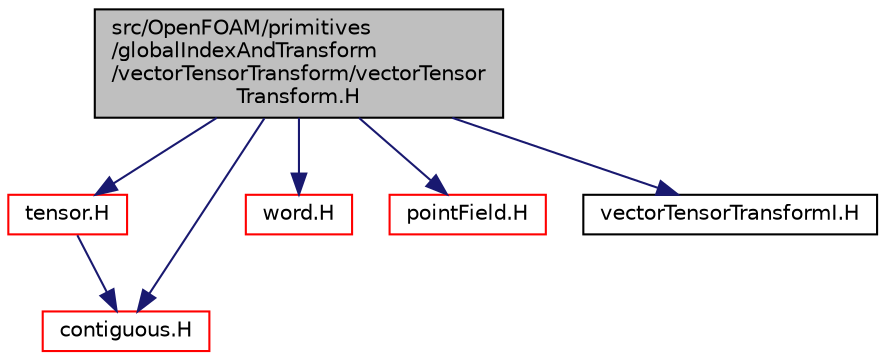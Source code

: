 digraph "src/OpenFOAM/primitives/globalIndexAndTransform/vectorTensorTransform/vectorTensorTransform.H"
{
  bgcolor="transparent";
  edge [fontname="Helvetica",fontsize="10",labelfontname="Helvetica",labelfontsize="10"];
  node [fontname="Helvetica",fontsize="10",shape=record];
  Node1 [label="src/OpenFOAM/primitives\l/globalIndexAndTransform\l/vectorTensorTransform/vectorTensor\lTransform.H",height=0.2,width=0.4,color="black", fillcolor="grey75", style="filled", fontcolor="black"];
  Node1 -> Node2 [color="midnightblue",fontsize="10",style="solid",fontname="Helvetica"];
  Node2 [label="tensor.H",height=0.2,width=0.4,color="red",URL="$a09042.html"];
  Node2 -> Node3 [color="midnightblue",fontsize="10",style="solid",fontname="Helvetica"];
  Node3 [label="contiguous.H",height=0.2,width=0.4,color="red",URL="$a08842.html",tooltip="Template function to specify if the data of a type are contiguous. "];
  Node1 -> Node4 [color="midnightblue",fontsize="10",style="solid",fontname="Helvetica"];
  Node4 [label="word.H",height=0.2,width=0.4,color="red",URL="$a09008.html"];
  Node1 -> Node3 [color="midnightblue",fontsize="10",style="solid",fontname="Helvetica"];
  Node1 -> Node5 [color="midnightblue",fontsize="10",style="solid",fontname="Helvetica"];
  Node5 [label="pointField.H",height=0.2,width=0.4,color="red",URL="$a08801.html"];
  Node1 -> Node6 [color="midnightblue",fontsize="10",style="solid",fontname="Helvetica"];
  Node6 [label="vectorTensorTransformI.H",height=0.2,width=0.4,color="black",URL="$a08884.html"];
}
